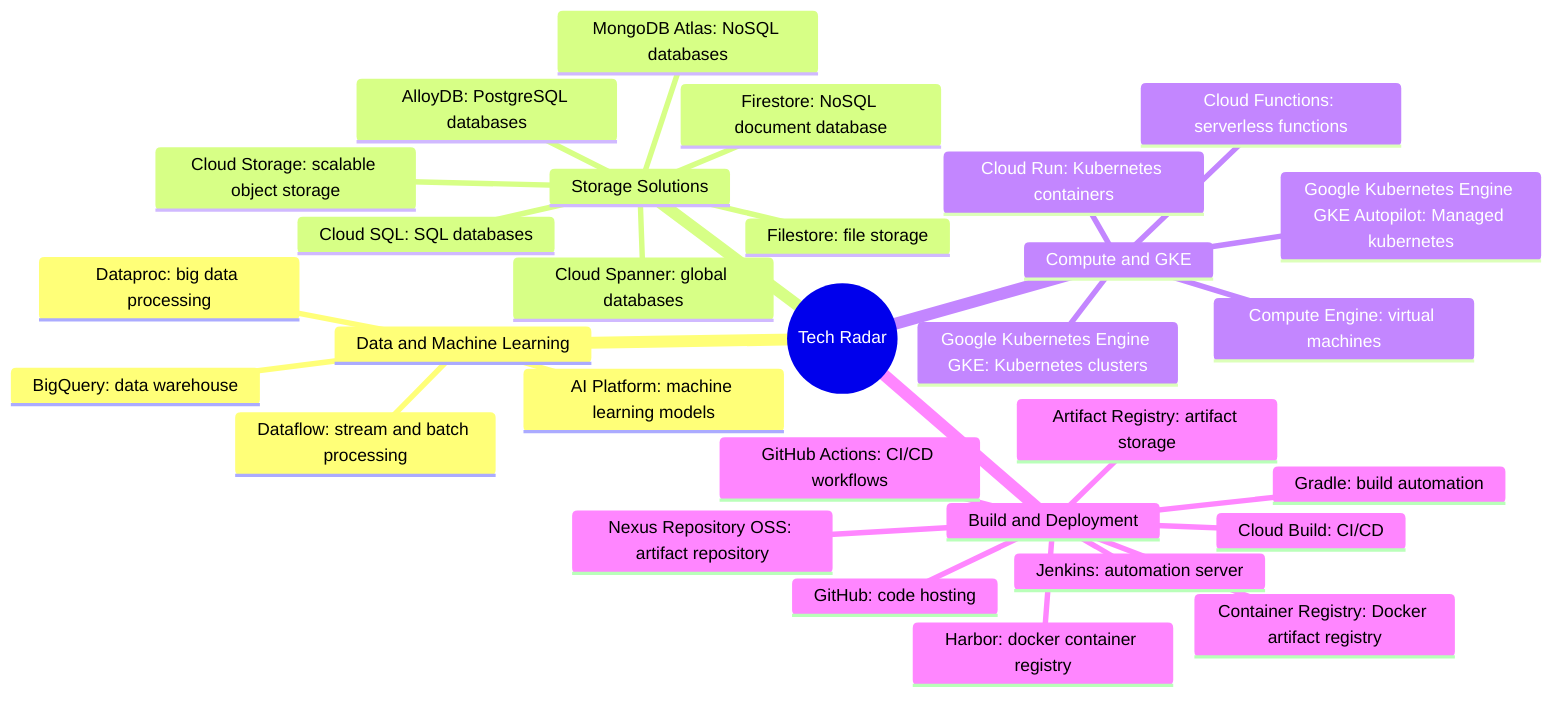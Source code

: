 mindmap
root((Tech Radar))
  Data and Machine Learning
    BigQuery: data warehouse
    AI Platform: machine learning models
    Dataflow: stream and batch processing
    Dataproc: big data processing
  Storage Solutions
    Cloud Storage: scalable object storage
    Filestore: file storage
    Cloud SQL: SQL databases
    AlloyDB: PostgreSQL databases
    MongoDB Atlas: NoSQL databases
    Cloud Spanner: global databases
    Firestore: NoSQL document database
  Compute and GKE
    Google Kubernetes Engine GKE: Kubernetes clusters
    Google Kubernetes Engine GKE Autopilot: Managed kubernetes
    Compute Engine: virtual machines
    Cloud Functions: serverless functions
    Cloud Run: Kubernetes containers
  Build and Deployment
    Cloud Build: CI/CD
    Artifact Registry: artifact storage
    Container Registry: Docker artifact registry
    GitHub: code hosting
    GitHub Actions: CI/CD workflows
    Jenkins: automation server
    Gradle: build automation
    Harbor: docker container registry
    Nexus Repository OSS: artifact repository